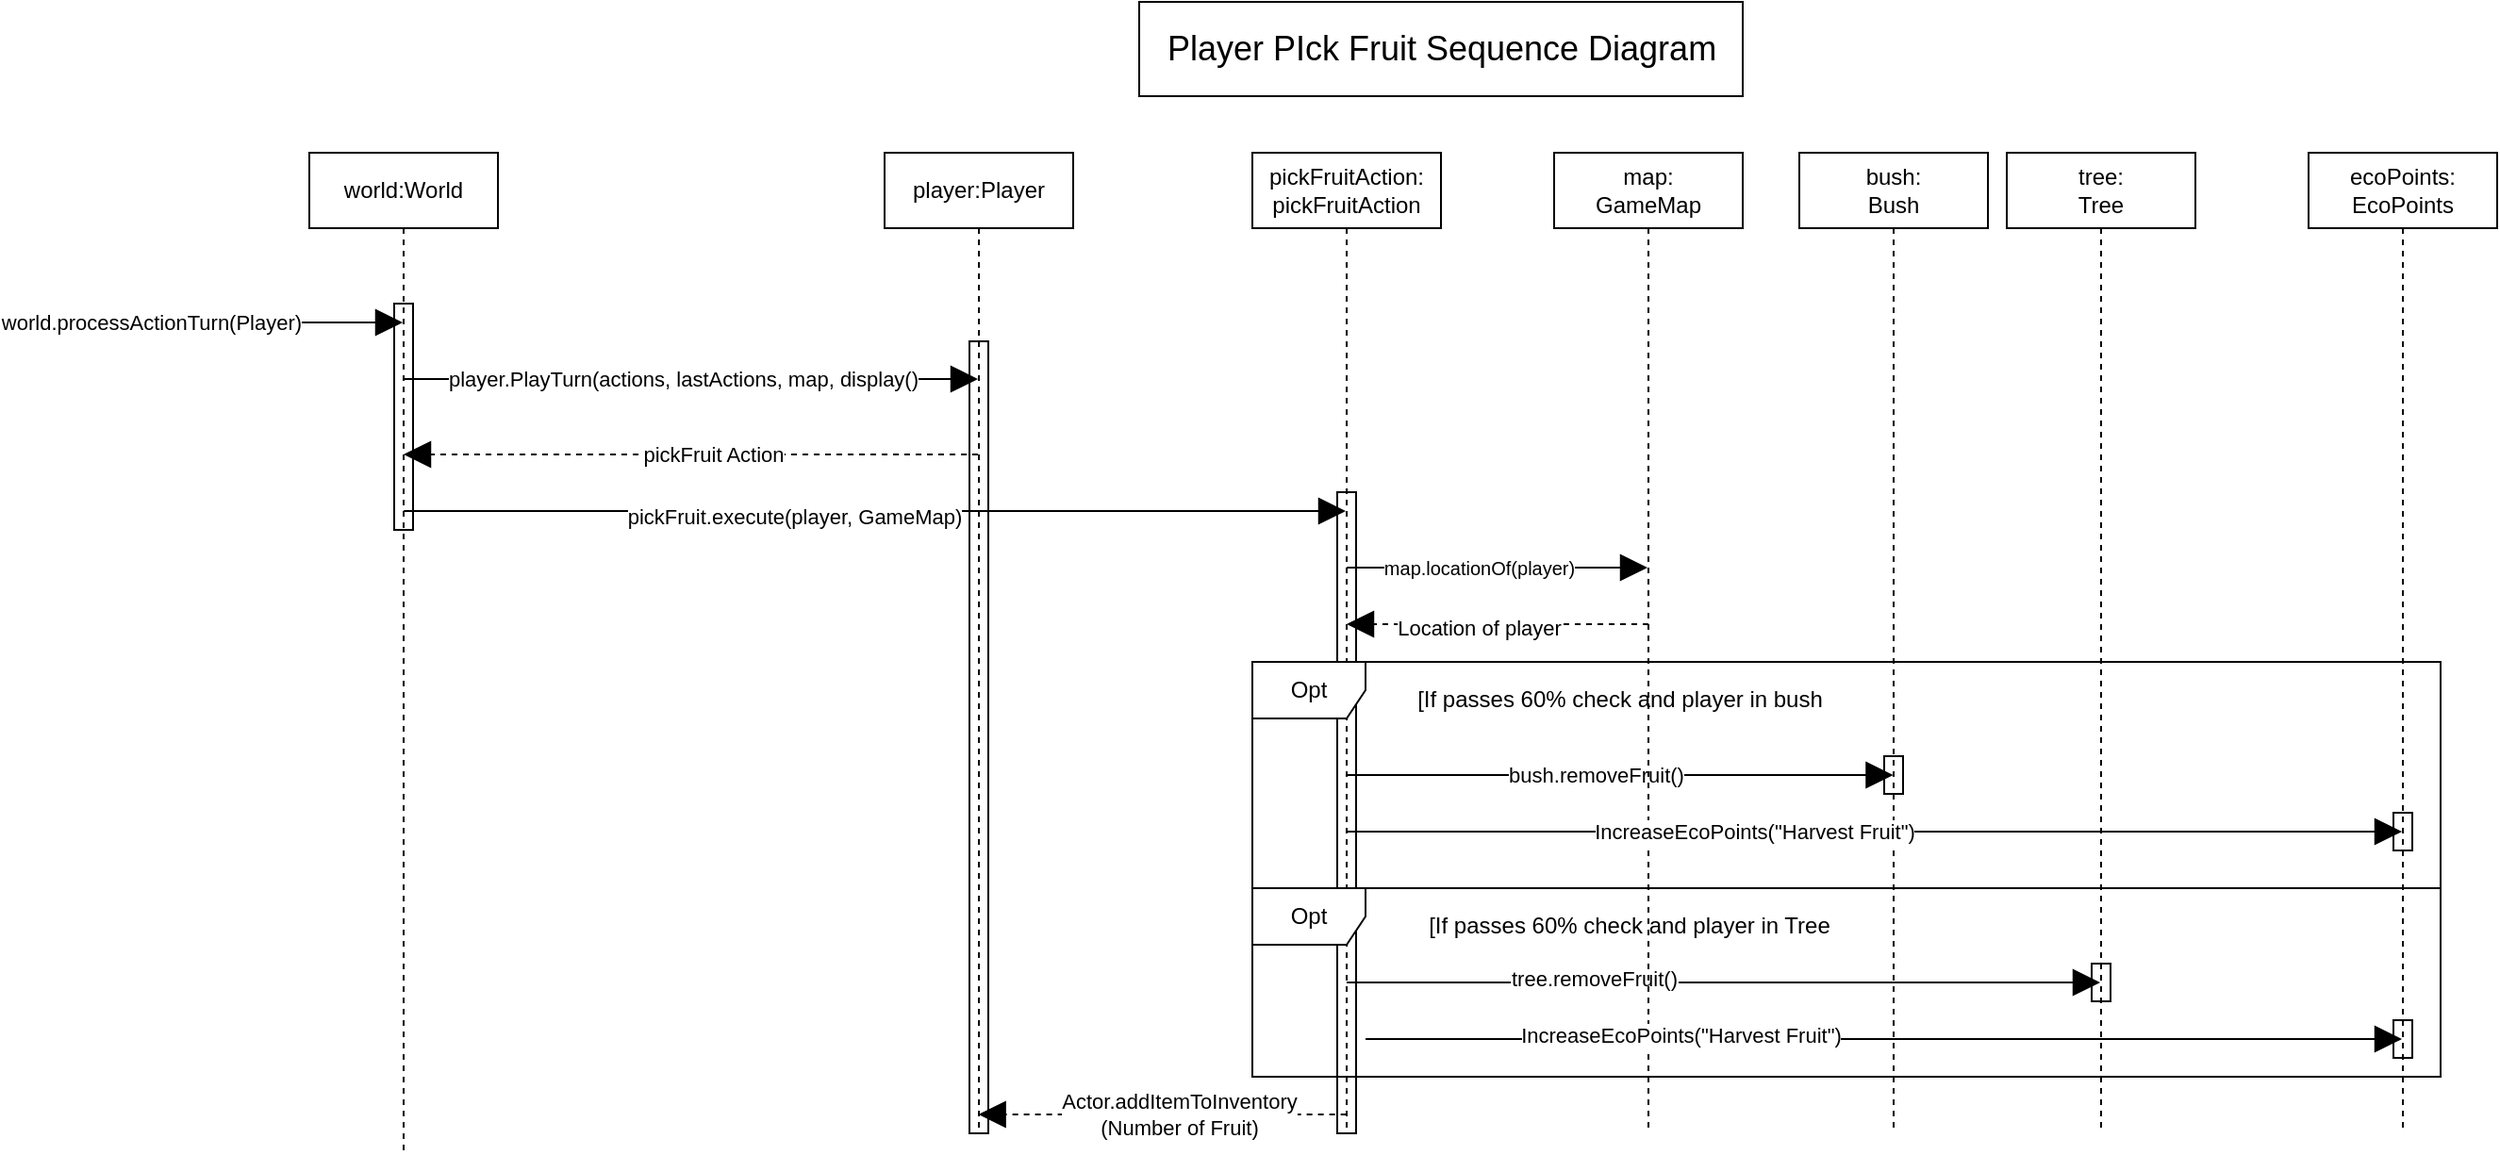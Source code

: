 <mxfile version="14.6.11" type="device"><diagram id="QY4K_dC8BTK31Get-kmV" name="Page-1"><mxGraphModel dx="1673" dy="931" grid="1" gridSize="10" guides="1" tooltips="1" connect="1" arrows="1" fold="1" page="1" pageScale="1" pageWidth="1169" pageHeight="827" math="0" shadow="0"><root><mxCell id="0"/><mxCell id="1" parent="0"/><mxCell id="WNVH1HHIPUukN4-e0zlU-10" value="world:World" style="shape=umlLifeline;perimeter=lifelinePerimeter;whiteSpace=wrap;html=1;container=1;collapsible=0;recursiveResize=0;outlineConnect=0;" parent="1" vertex="1"><mxGeometry x="180" y="140" width="100" height="530" as="geometry"/></mxCell><mxCell id="WNVH1HHIPUukN4-e0zlU-15" value="" style="endArrow=block;endFill=1;endSize=12;html=1;" parent="WNVH1HHIPUukN4-e0zlU-10" target="WNVH1HHIPUukN4-e0zlU-11" edge="1"><mxGeometry width="160" relative="1" as="geometry"><mxPoint x="50" y="120" as="sourcePoint"/><mxPoint x="210" y="120" as="targetPoint"/></mxGeometry></mxCell><mxCell id="WNVH1HHIPUukN4-e0zlU-16" value="player.PlayTurn(actions, lastActions, map, display()" style="edgeLabel;html=1;align=center;verticalAlign=middle;resizable=0;points=[];" parent="WNVH1HHIPUukN4-e0zlU-15" vertex="1" connectable="0"><mxGeometry x="-0.45" y="-1" relative="1" as="geometry"><mxPoint x="64" y="-1" as="offset"/></mxGeometry></mxCell><mxCell id="WNVH1HHIPUukN4-e0zlU-57" value="" style="html=1;points=[];perimeter=orthogonalPerimeter;fillColor=none;" parent="WNVH1HHIPUukN4-e0zlU-10" vertex="1"><mxGeometry x="45" y="80" width="10" height="120" as="geometry"/></mxCell><mxCell id="WNVH1HHIPUukN4-e0zlU-11" value="player:Player" style="shape=umlLifeline;perimeter=lifelinePerimeter;whiteSpace=wrap;html=1;container=1;collapsible=0;recursiveResize=0;outlineConnect=0;" parent="1" vertex="1"><mxGeometry x="485" y="140" width="100" height="520" as="geometry"/></mxCell><mxCell id="WNVH1HHIPUukN4-e0zlU-58" value="" style="html=1;points=[];perimeter=orthogonalPerimeter;fillColor=none;" parent="WNVH1HHIPUukN4-e0zlU-11" vertex="1"><mxGeometry x="45" y="100" width="10" height="420" as="geometry"/></mxCell><mxCell id="WNVH1HHIPUukN4-e0zlU-12" value="" style="endArrow=block;endFill=1;endSize=12;html=1;" parent="1" target="WNVH1HHIPUukN4-e0zlU-10" edge="1"><mxGeometry width="160" relative="1" as="geometry"><mxPoint x="30" y="230" as="sourcePoint"/><mxPoint x="150" y="230" as="targetPoint"/></mxGeometry></mxCell><mxCell id="WNVH1HHIPUukN4-e0zlU-14" value="world.processActionTurn(Player)" style="edgeLabel;html=1;align=center;verticalAlign=middle;resizable=0;points=[];" parent="WNVH1HHIPUukN4-e0zlU-12" vertex="1" connectable="0"><mxGeometry x="-0.579" relative="1" as="geometry"><mxPoint x="24" as="offset"/></mxGeometry></mxCell><mxCell id="WNVH1HHIPUukN4-e0zlU-17" value="" style="endArrow=block;dashed=1;endFill=1;endSize=12;html=1;" parent="1" source="WNVH1HHIPUukN4-e0zlU-11" target="WNVH1HHIPUukN4-e0zlU-10" edge="1"><mxGeometry width="160" relative="1" as="geometry"><mxPoint x="460" y="310" as="sourcePoint"/><mxPoint x="320" y="310" as="targetPoint"/><Array as="points"><mxPoint x="380" y="300"/></Array></mxGeometry></mxCell><mxCell id="WNVH1HHIPUukN4-e0zlU-18" value="pickFruit Action" style="edgeLabel;html=1;align=center;verticalAlign=middle;resizable=0;points=[];" parent="WNVH1HHIPUukN4-e0zlU-17" vertex="1" connectable="0"><mxGeometry x="0.397" relative="1" as="geometry"><mxPoint x="72" as="offset"/></mxGeometry></mxCell><mxCell id="WNVH1HHIPUukN4-e0zlU-19" value="bush:&lt;br&gt;Bush" style="shape=umlLifeline;perimeter=lifelinePerimeter;whiteSpace=wrap;html=1;container=1;collapsible=0;recursiveResize=0;outlineConnect=0;" parent="1" vertex="1"><mxGeometry x="970" y="140" width="100" height="520" as="geometry"/></mxCell><mxCell id="WNVH1HHIPUukN4-e0zlU-24" value="tree:&lt;br&gt;Tree" style="shape=umlLifeline;perimeter=lifelinePerimeter;whiteSpace=wrap;html=1;container=1;collapsible=0;recursiveResize=0;outlineConnect=0;" parent="1" vertex="1"><mxGeometry x="1080" y="140" width="100" height="520" as="geometry"/></mxCell><mxCell id="WNVH1HHIPUukN4-e0zlU-30" value="pickFruitAction:&lt;br&gt;pickFruitAction" style="shape=umlLifeline;perimeter=lifelinePerimeter;whiteSpace=wrap;html=1;container=1;collapsible=0;recursiveResize=0;outlineConnect=0;" parent="1" vertex="1"><mxGeometry x="680" y="140" width="100" height="520" as="geometry"/></mxCell><mxCell id="WNVH1HHIPUukN4-e0zlU-36" value="" style="endArrow=block;endFill=1;endSize=12;html=1;" parent="WNVH1HHIPUukN4-e0zlU-30" target="WNVH1HHIPUukN4-e0zlU-35" edge="1"><mxGeometry width="160" relative="1" as="geometry"><mxPoint x="50" y="220" as="sourcePoint"/><mxPoint x="210" y="220" as="targetPoint"/></mxGeometry></mxCell><mxCell id="WNVH1HHIPUukN4-e0zlU-37" value="&lt;font style=&quot;font-size: 10px&quot;&gt;map.locationOf(player)&lt;/font&gt;" style="edgeLabel;html=1;align=center;verticalAlign=middle;resizable=0;points=[];" parent="WNVH1HHIPUukN4-e0zlU-36" vertex="1" connectable="0"><mxGeometry x="-0.262" y="2" relative="1" as="geometry"><mxPoint x="11" y="2" as="offset"/></mxGeometry></mxCell><mxCell id="WNVH1HHIPUukN4-e0zlU-45" value="" style="endArrow=block;endFill=1;endSize=12;html=1;" parent="WNVH1HHIPUukN4-e0zlU-30" edge="1"><mxGeometry width="160" relative="1" as="geometry"><mxPoint x="50" y="440" as="sourcePoint"/><mxPoint x="449.5" y="440" as="targetPoint"/></mxGeometry></mxCell><mxCell id="WNVH1HHIPUukN4-e0zlU-46" value="tree.removeFruit()" style="edgeLabel;html=1;align=center;verticalAlign=middle;resizable=0;points=[];" parent="WNVH1HHIPUukN4-e0zlU-45" vertex="1" connectable="0"><mxGeometry x="-0.608" y="2" relative="1" as="geometry"><mxPoint x="52" as="offset"/></mxGeometry></mxCell><mxCell id="WNVH1HHIPUukN4-e0zlU-59" value="" style="html=1;points=[];perimeter=orthogonalPerimeter;fillColor=none;" parent="WNVH1HHIPUukN4-e0zlU-30" vertex="1"><mxGeometry x="45" y="180" width="10" height="340" as="geometry"/></mxCell><mxCell id="WNVH1HHIPUukN4-e0zlU-22" value="" style="endArrow=block;dashed=1;endFill=1;endSize=12;html=1;snapToPoint=0;" parent="1" edge="1"><mxGeometry width="160" relative="1" as="geometry"><mxPoint x="729.81" y="650" as="sourcePoint"/><mxPoint x="534.81" y="650" as="targetPoint"/></mxGeometry></mxCell><mxCell id="WNVH1HHIPUukN4-e0zlU-23" value="Actor.addItemToInventory&lt;br&gt;(Number of Fruit)" style="edgeLabel;html=1;align=center;verticalAlign=middle;resizable=0;points=[];" parent="WNVH1HHIPUukN4-e0zlU-22" vertex="1" connectable="0"><mxGeometry x="0.268" y="1" relative="1" as="geometry"><mxPoint x="34" y="-1" as="offset"/></mxGeometry></mxCell><mxCell id="WNVH1HHIPUukN4-e0zlU-20" value="" style="endArrow=block;endFill=1;endSize=12;html=1;" parent="1" source="WNVH1HHIPUukN4-e0zlU-10" target="WNVH1HHIPUukN4-e0zlU-30" edge="1"><mxGeometry width="160" relative="1" as="geometry"><mxPoint x="230" y="360" as="sourcePoint"/><mxPoint x="390" y="360" as="targetPoint"/><Array as="points"><mxPoint x="520" y="330"/></Array></mxGeometry></mxCell><mxCell id="WNVH1HHIPUukN4-e0zlU-21" value="pickFruit.execute(player, GameMap)" style="edgeLabel;html=1;align=center;verticalAlign=middle;resizable=0;points=[];" parent="WNVH1HHIPUukN4-e0zlU-20" vertex="1" connectable="0"><mxGeometry x="-0.55" y="-3" relative="1" as="geometry"><mxPoint x="94" as="offset"/></mxGeometry></mxCell><mxCell id="WNVH1HHIPUukN4-e0zlU-33" value="" style="endArrow=block;endFill=1;endSize=12;html=1;snapToPoint=1;" parent="1" edge="1"><mxGeometry width="160" relative="1" as="geometry"><mxPoint x="730.25" y="470" as="sourcePoint"/><mxPoint x="1019.75" y="470" as="targetPoint"/></mxGeometry></mxCell><mxCell id="WNVH1HHIPUukN4-e0zlU-34" value="bush.removeFruit()" style="edgeLabel;html=1;align=center;verticalAlign=middle;resizable=0;points=[];" parent="WNVH1HHIPUukN4-e0zlU-33" vertex="1" connectable="0"><mxGeometry x="-0.43" y="-1" relative="1" as="geometry"><mxPoint x="49" y="-1" as="offset"/></mxGeometry></mxCell><mxCell id="WNVH1HHIPUukN4-e0zlU-35" value="map:&lt;br&gt;GameMap" style="shape=umlLifeline;perimeter=lifelinePerimeter;whiteSpace=wrap;html=1;container=1;collapsible=0;recursiveResize=0;outlineConnect=0;" parent="1" vertex="1"><mxGeometry x="840" y="140" width="100" height="520" as="geometry"/></mxCell><mxCell id="WNVH1HHIPUukN4-e0zlU-38" value="" style="endArrow=block;dashed=1;endFill=1;endSize=12;html=1;" parent="WNVH1HHIPUukN4-e0zlU-35" target="WNVH1HHIPUukN4-e0zlU-30" edge="1"><mxGeometry width="160" relative="1" as="geometry"><mxPoint x="50" y="250" as="sourcePoint"/><mxPoint x="210" y="250" as="targetPoint"/></mxGeometry></mxCell><mxCell id="WNVH1HHIPUukN4-e0zlU-39" value="Location of player" style="edgeLabel;html=1;align=center;verticalAlign=middle;resizable=0;points=[];" parent="WNVH1HHIPUukN4-e0zlU-38" vertex="1" connectable="0"><mxGeometry x="0.243" y="2" relative="1" as="geometry"><mxPoint x="9" as="offset"/></mxGeometry></mxCell><mxCell id="WNVH1HHIPUukN4-e0zlU-41" value="Opt" style="shape=umlFrame;whiteSpace=wrap;html=1;" parent="1" vertex="1"><mxGeometry x="680" y="410" width="630" height="120" as="geometry"/></mxCell><mxCell id="WNVH1HHIPUukN4-e0zlU-42" value="[If passes 60% check and player in bush" style="text;html=1;strokeColor=none;fillColor=none;align=center;verticalAlign=middle;whiteSpace=wrap;rounded=0;" parent="1" vertex="1"><mxGeometry x="760" y="420" width="230" height="20" as="geometry"/></mxCell><mxCell id="WNVH1HHIPUukN4-e0zlU-54" value="Opt" style="shape=umlFrame;whiteSpace=wrap;html=1;" parent="1" vertex="1"><mxGeometry x="680" y="530" width="630" height="100" as="geometry"/></mxCell><mxCell id="WNVH1HHIPUukN4-e0zlU-55" value="[If passes 60% check and player in Tree" style="text;html=1;strokeColor=none;fillColor=none;align=center;verticalAlign=middle;whiteSpace=wrap;rounded=0;" parent="1" vertex="1"><mxGeometry x="760" y="540" width="240" height="20" as="geometry"/></mxCell><mxCell id="WNVH1HHIPUukN4-e0zlU-60" value="" style="html=1;points=[];perimeter=orthogonalPerimeter;fillColor=none;" parent="1" vertex="1"><mxGeometry x="1015" y="460" width="10" height="20" as="geometry"/></mxCell><mxCell id="WNVH1HHIPUukN4-e0zlU-61" value="" style="html=1;points=[];perimeter=orthogonalPerimeter;fillColor=none;" parent="1" vertex="1"><mxGeometry x="1125" y="570" width="10" height="20" as="geometry"/></mxCell><mxCell id="JEEyIqL8sVyNyfJyLjjz-1" value="ecoPoints:&lt;br&gt;EcoPoints" style="shape=umlLifeline;perimeter=lifelinePerimeter;whiteSpace=wrap;html=1;container=1;collapsible=0;recursiveResize=0;outlineConnect=0;" parent="1" vertex="1"><mxGeometry x="1240" y="140" width="100" height="520" as="geometry"/></mxCell><mxCell id="JEEyIqL8sVyNyfJyLjjz-6" value="" style="html=1;points=[];perimeter=orthogonalPerimeter;fillColor=none;" parent="JEEyIqL8sVyNyfJyLjjz-1" vertex="1"><mxGeometry x="45" y="350" width="10" height="20" as="geometry"/></mxCell><mxCell id="JEEyIqL8sVyNyfJyLjjz-8" value="" style="html=1;points=[];perimeter=orthogonalPerimeter;fillColor=none;" parent="JEEyIqL8sVyNyfJyLjjz-1" vertex="1"><mxGeometry x="45" y="460" width="10" height="20" as="geometry"/></mxCell><mxCell id="JEEyIqL8sVyNyfJyLjjz-2" value="" style="endArrow=block;endFill=1;endSize=12;html=1;" parent="1" target="JEEyIqL8sVyNyfJyLjjz-1" edge="1"><mxGeometry width="160" relative="1" as="geometry"><mxPoint x="730" y="500" as="sourcePoint"/><mxPoint x="900" y="500" as="targetPoint"/></mxGeometry></mxCell><mxCell id="JEEyIqL8sVyNyfJyLjjz-3" value="IncreaseEcoPoints(&quot;Harvest Fruit&quot;)" style="edgeLabel;html=1;align=center;verticalAlign=middle;resizable=0;points=[];" parent="JEEyIqL8sVyNyfJyLjjz-2" vertex="1" connectable="0"><mxGeometry x="-0.228" relative="1" as="geometry"><mxPoint as="offset"/></mxGeometry></mxCell><mxCell id="JEEyIqL8sVyNyfJyLjjz-4" value="" style="endArrow=block;endFill=1;endSize=12;html=1;" parent="1" edge="1"><mxGeometry width="160" relative="1" as="geometry"><mxPoint x="740" y="610" as="sourcePoint"/><mxPoint x="1289.5" y="610" as="targetPoint"/><Array as="points"><mxPoint x="1010" y="610"/></Array></mxGeometry></mxCell><mxCell id="JEEyIqL8sVyNyfJyLjjz-5" value="IncreaseEcoPoints(&quot;Harvest Fruit&quot;)" style="edgeLabel;html=1;align=center;verticalAlign=middle;resizable=0;points=[];" parent="JEEyIqL8sVyNyfJyLjjz-4" vertex="1" connectable="0"><mxGeometry x="-0.393" y="2" relative="1" as="geometry"><mxPoint as="offset"/></mxGeometry></mxCell><mxCell id="Xsz_ZfSz3uE5tTldyqVw-1" value="&lt;font style=&quot;font-size: 18px&quot;&gt;Player PIck Fruit Sequence Diagram&lt;/font&gt;" style="html=1;" vertex="1" parent="1"><mxGeometry x="620" y="60" width="320" height="50" as="geometry"/></mxCell></root></mxGraphModel></diagram></mxfile>